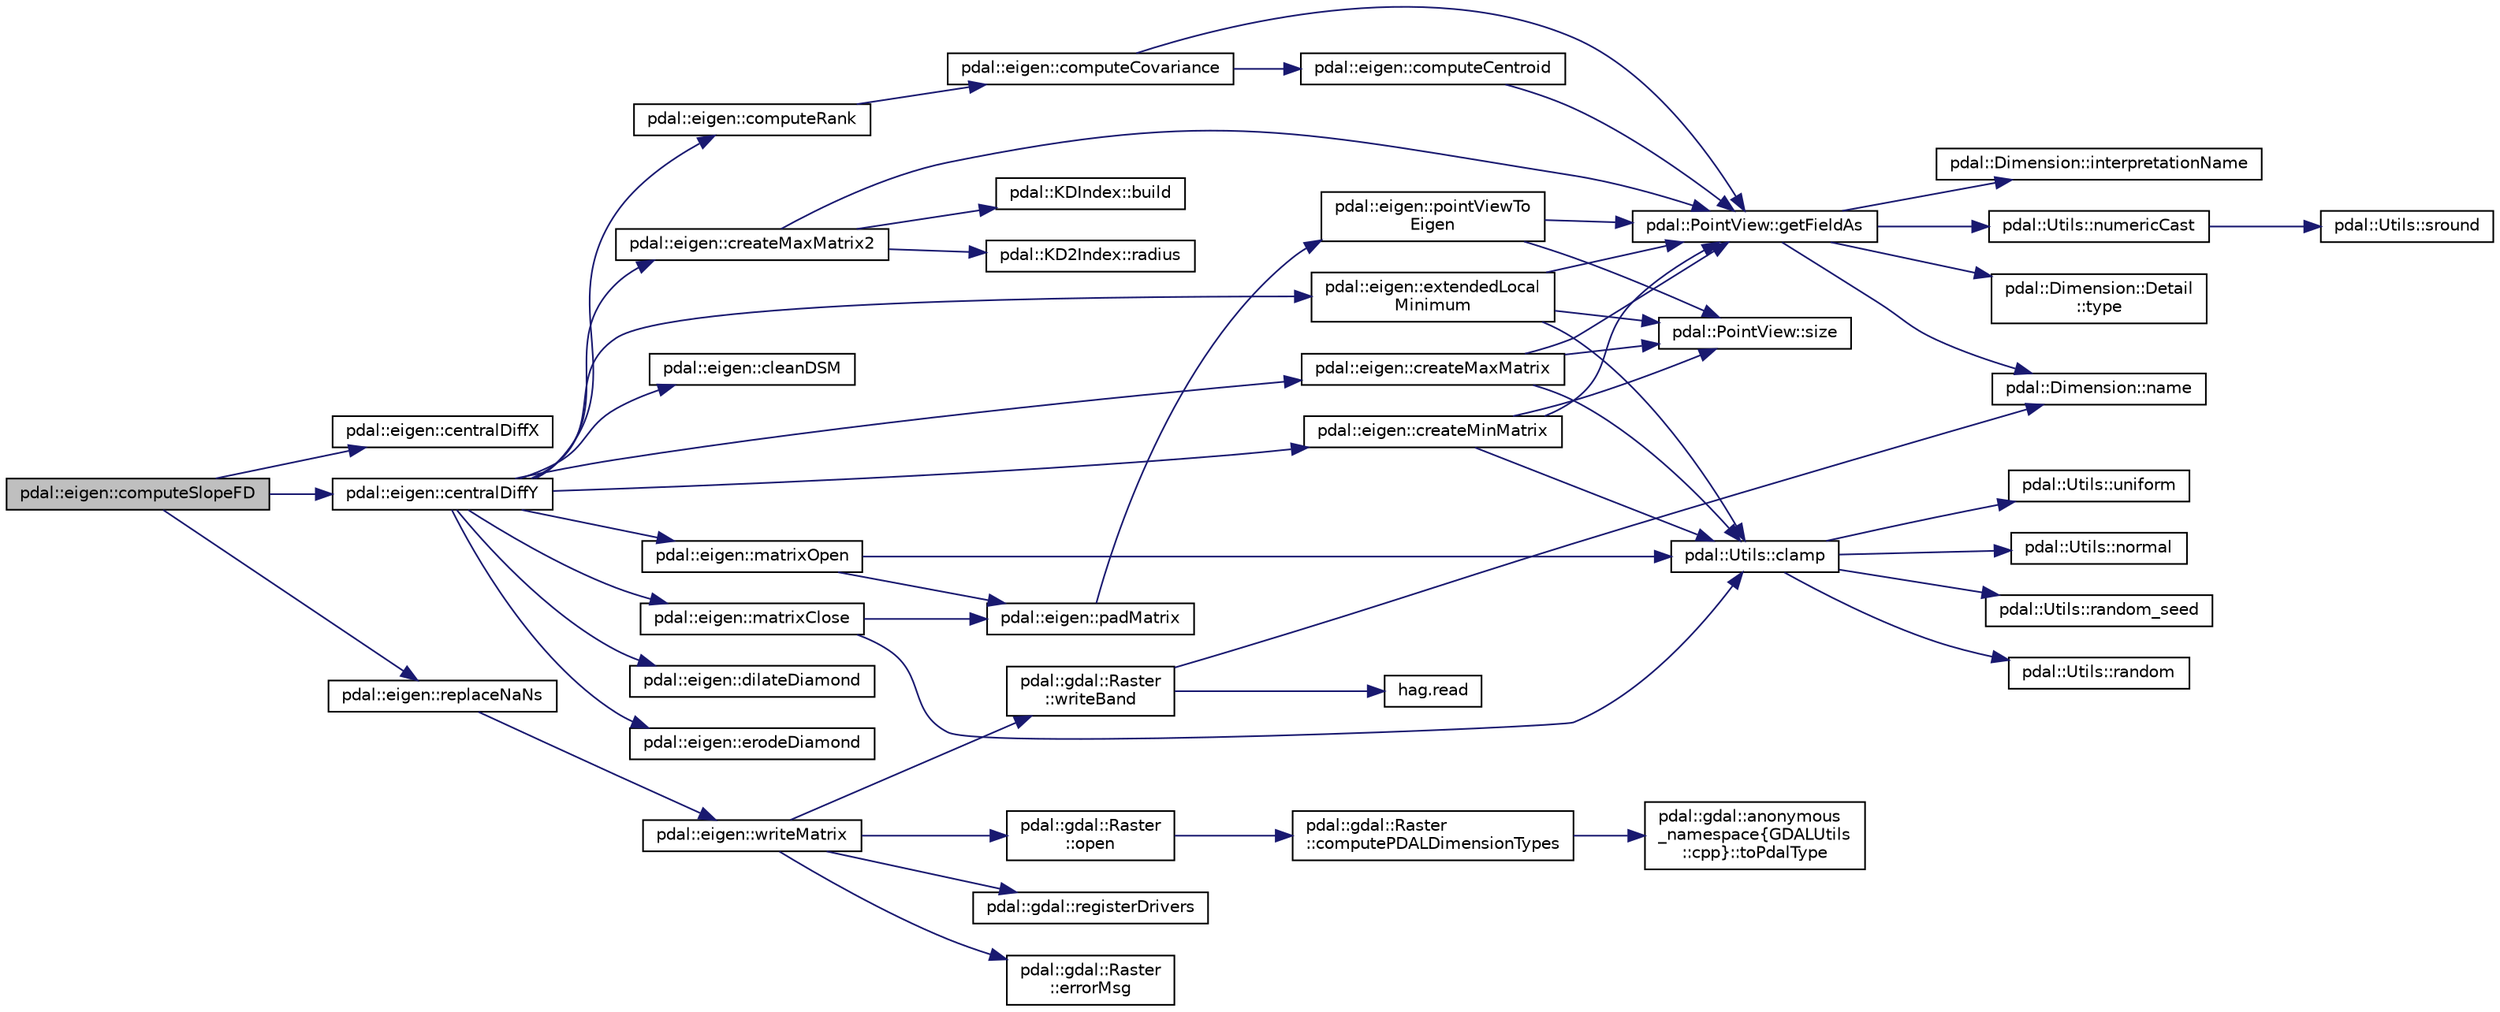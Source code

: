 digraph "pdal::eigen::computeSlopeFD"
{
  edge [fontname="Helvetica",fontsize="10",labelfontname="Helvetica",labelfontsize="10"];
  node [fontname="Helvetica",fontsize="10",shape=record];
  rankdir="LR";
  Node1 [label="pdal::eigen::computeSlopeFD",height=0.2,width=0.4,color="black", fillcolor="grey75", style="filled", fontcolor="black"];
  Node1 -> Node2 [color="midnightblue",fontsize="10",style="solid",fontname="Helvetica"];
  Node2 [label="pdal::eigen::centralDiffX",height=0.2,width=0.4,color="black", fillcolor="white", style="filled",URL="$namespacepdal_1_1eigen.html#a9d2898f01e56d3058c9288d32754c6c9"];
  Node1 -> Node3 [color="midnightblue",fontsize="10",style="solid",fontname="Helvetica"];
  Node3 [label="pdal::eigen::centralDiffY",height=0.2,width=0.4,color="black", fillcolor="white", style="filled",URL="$namespacepdal_1_1eigen.html#ab66d3e2ad4a22c909e99668dd0ab6f5d"];
  Node3 -> Node4 [color="midnightblue",fontsize="10",style="solid",fontname="Helvetica"];
  Node4 [label="pdal::eigen::cleanDSM",height=0.2,width=0.4,color="black", fillcolor="white", style="filled",URL="$namespacepdal_1_1eigen.html#a32c810bf98284fc6082ccccb3f4eedc5"];
  Node3 -> Node5 [color="midnightblue",fontsize="10",style="solid",fontname="Helvetica"];
  Node5 [label="pdal::eigen::computeRank",height=0.2,width=0.4,color="black", fillcolor="white", style="filled",URL="$namespacepdal_1_1eigen.html#a19247293524a59ec2c829c20fca832f7"];
  Node5 -> Node6 [color="midnightblue",fontsize="10",style="solid",fontname="Helvetica"];
  Node6 [label="pdal::eigen::computeCovariance",height=0.2,width=0.4,color="black", fillcolor="white", style="filled",URL="$namespacepdal_1_1eigen.html#a90d92be03d31009bbd1a4575c766eff0"];
  Node6 -> Node7 [color="midnightblue",fontsize="10",style="solid",fontname="Helvetica"];
  Node7 [label="pdal::eigen::computeCentroid",height=0.2,width=0.4,color="black", fillcolor="white", style="filled",URL="$namespacepdal_1_1eigen.html#a77a9913ed3d09f4d6105909e8ad4a5e5"];
  Node7 -> Node8 [color="midnightblue",fontsize="10",style="solid",fontname="Helvetica"];
  Node8 [label="pdal::PointView::getFieldAs",height=0.2,width=0.4,color="black", fillcolor="white", style="filled",URL="$classpdal_1_1PointView.html#a4c594a6d2a469e594988194ccf125a15"];
  Node8 -> Node9 [color="midnightblue",fontsize="10",style="solid",fontname="Helvetica"];
  Node9 [label="pdal::Dimension::interpretationName",height=0.2,width=0.4,color="black", fillcolor="white", style="filled",URL="$namespacepdal_1_1Dimension.html#acc41232ae1e707d6c928ffb9a56592d3"];
  Node8 -> Node10 [color="midnightblue",fontsize="10",style="solid",fontname="Helvetica"];
  Node10 [label="pdal::Dimension::name",height=0.2,width=0.4,color="black", fillcolor="white", style="filled",URL="$namespacepdal_1_1Dimension.html#af3176b0b7e6b4be000317846cf7c2718"];
  Node8 -> Node11 [color="midnightblue",fontsize="10",style="solid",fontname="Helvetica"];
  Node11 [label="pdal::Utils::numericCast",height=0.2,width=0.4,color="black", fillcolor="white", style="filled",URL="$namespacepdal_1_1Utils.html#a33d614ac71aa03aaa5c10a242c4d14ac"];
  Node11 -> Node12 [color="midnightblue",fontsize="10",style="solid",fontname="Helvetica"];
  Node12 [label="pdal::Utils::sround",height=0.2,width=0.4,color="black", fillcolor="white", style="filled",URL="$namespacepdal_1_1Utils.html#a06833597f1fc4287966cfa0867128e59"];
  Node8 -> Node13 [color="midnightblue",fontsize="10",style="solid",fontname="Helvetica"];
  Node13 [label="pdal::Dimension::Detail\l::type",height=0.2,width=0.4,color="black", fillcolor="white", style="filled",URL="$classpdal_1_1Dimension_1_1Detail.html#adf5961976b7fce3d90a0dddd50519a7c"];
  Node6 -> Node8 [color="midnightblue",fontsize="10",style="solid",fontname="Helvetica"];
  Node3 -> Node14 [color="midnightblue",fontsize="10",style="solid",fontname="Helvetica"];
  Node14 [label="pdal::eigen::createMaxMatrix",height=0.2,width=0.4,color="black", fillcolor="white", style="filled",URL="$namespacepdal_1_1eigen.html#a9eb56b77a9f1daac90fe69149299e901"];
  Node14 -> Node15 [color="midnightblue",fontsize="10",style="solid",fontname="Helvetica"];
  Node15 [label="pdal::PointView::size",height=0.2,width=0.4,color="black", fillcolor="white", style="filled",URL="$classpdal_1_1PointView.html#a4c2fba9b5d7a61f19a558bb08405555d"];
  Node14 -> Node8 [color="midnightblue",fontsize="10",style="solid",fontname="Helvetica"];
  Node14 -> Node16 [color="midnightblue",fontsize="10",style="solid",fontname="Helvetica"];
  Node16 [label="pdal::Utils::clamp",height=0.2,width=0.4,color="black", fillcolor="white", style="filled",URL="$namespacepdal_1_1Utils.html#af9895f466e24147ed204408cc271579d",tooltip="Clamp value to given bounds. "];
  Node16 -> Node17 [color="midnightblue",fontsize="10",style="solid",fontname="Helvetica"];
  Node17 [label="pdal::Utils::random_seed",height=0.2,width=0.4,color="black", fillcolor="white", style="filled",URL="$namespacepdal_1_1Utils.html#ad02787dce6b6f45473604bc9fe7e9c10"];
  Node16 -> Node18 [color="midnightblue",fontsize="10",style="solid",fontname="Helvetica"];
  Node18 [label="pdal::Utils::random",height=0.2,width=0.4,color="black", fillcolor="white", style="filled",URL="$namespacepdal_1_1Utils.html#ae307965bf4f08edcc45fbe8599c0eddc"];
  Node16 -> Node19 [color="midnightblue",fontsize="10",style="solid",fontname="Helvetica"];
  Node19 [label="pdal::Utils::uniform",height=0.2,width=0.4,color="black", fillcolor="white", style="filled",URL="$namespacepdal_1_1Utils.html#ae21c6270b839374408725a65e3dcd4b1"];
  Node16 -> Node20 [color="midnightblue",fontsize="10",style="solid",fontname="Helvetica"];
  Node20 [label="pdal::Utils::normal",height=0.2,width=0.4,color="black", fillcolor="white", style="filled",URL="$namespacepdal_1_1Utils.html#a811546a69a0e444b3060f63ae4a797c7"];
  Node3 -> Node21 [color="midnightblue",fontsize="10",style="solid",fontname="Helvetica"];
  Node21 [label="pdal::eigen::createMaxMatrix2",height=0.2,width=0.4,color="black", fillcolor="white", style="filled",URL="$namespacepdal_1_1eigen.html#a07e6e0633883fbc9b7c33e7dbaa29b10"];
  Node21 -> Node22 [color="midnightblue",fontsize="10",style="solid",fontname="Helvetica"];
  Node22 [label="pdal::KDIndex::build",height=0.2,width=0.4,color="black", fillcolor="white", style="filled",URL="$classpdal_1_1KDIndex.html#ad179eda54c39330a0e06ec2bebee9c26"];
  Node21 -> Node23 [color="midnightblue",fontsize="10",style="solid",fontname="Helvetica"];
  Node23 [label="pdal::KD2Index::radius",height=0.2,width=0.4,color="black", fillcolor="white", style="filled",URL="$classpdal_1_1KD2Index.html#a2edc070bb35fc19188076794b7d742e0"];
  Node21 -> Node8 [color="midnightblue",fontsize="10",style="solid",fontname="Helvetica"];
  Node3 -> Node24 [color="midnightblue",fontsize="10",style="solid",fontname="Helvetica"];
  Node24 [label="pdal::eigen::createMinMatrix",height=0.2,width=0.4,color="black", fillcolor="white", style="filled",URL="$namespacepdal_1_1eigen.html#aa987b7cbf37504e39491b728eb906da3"];
  Node24 -> Node15 [color="midnightblue",fontsize="10",style="solid",fontname="Helvetica"];
  Node24 -> Node8 [color="midnightblue",fontsize="10",style="solid",fontname="Helvetica"];
  Node24 -> Node16 [color="midnightblue",fontsize="10",style="solid",fontname="Helvetica"];
  Node3 -> Node25 [color="midnightblue",fontsize="10",style="solid",fontname="Helvetica"];
  Node25 [label="pdal::eigen::dilateDiamond",height=0.2,width=0.4,color="black", fillcolor="white", style="filled",URL="$namespacepdal_1_1eigen.html#a0d6815d7fd34883bed5d5161281f2f90"];
  Node3 -> Node26 [color="midnightblue",fontsize="10",style="solid",fontname="Helvetica"];
  Node26 [label="pdal::eigen::erodeDiamond",height=0.2,width=0.4,color="black", fillcolor="white", style="filled",URL="$namespacepdal_1_1eigen.html#a78a0eed5d6753db18fc57da7ce6c2661"];
  Node3 -> Node27 [color="midnightblue",fontsize="10",style="solid",fontname="Helvetica"];
  Node27 [label="pdal::eigen::extendedLocal\lMinimum",height=0.2,width=0.4,color="black", fillcolor="white", style="filled",URL="$namespacepdal_1_1eigen.html#a06de07ba3b8cc9060e3a34d6e3d234d8"];
  Node27 -> Node15 [color="midnightblue",fontsize="10",style="solid",fontname="Helvetica"];
  Node27 -> Node8 [color="midnightblue",fontsize="10",style="solid",fontname="Helvetica"];
  Node27 -> Node16 [color="midnightblue",fontsize="10",style="solid",fontname="Helvetica"];
  Node3 -> Node28 [color="midnightblue",fontsize="10",style="solid",fontname="Helvetica"];
  Node28 [label="pdal::eigen::matrixClose",height=0.2,width=0.4,color="black", fillcolor="white", style="filled",URL="$namespacepdal_1_1eigen.html#ade2a0efe83a67d121acebd437c4cef8e"];
  Node28 -> Node29 [color="midnightblue",fontsize="10",style="solid",fontname="Helvetica"];
  Node29 [label="pdal::eigen::padMatrix",height=0.2,width=0.4,color="black", fillcolor="white", style="filled",URL="$namespacepdal_1_1eigen.html#a4aae1c885fc7ff09ed79b410d0021957"];
  Node29 -> Node30 [color="midnightblue",fontsize="10",style="solid",fontname="Helvetica"];
  Node30 [label="pdal::eigen::pointViewTo\lEigen",height=0.2,width=0.4,color="black", fillcolor="white", style="filled",URL="$namespacepdal_1_1eigen.html#a8cca9caad55d997fe9e961272c2cea8c"];
  Node30 -> Node15 [color="midnightblue",fontsize="10",style="solid",fontname="Helvetica"];
  Node30 -> Node8 [color="midnightblue",fontsize="10",style="solid",fontname="Helvetica"];
  Node28 -> Node16 [color="midnightblue",fontsize="10",style="solid",fontname="Helvetica"];
  Node3 -> Node31 [color="midnightblue",fontsize="10",style="solid",fontname="Helvetica"];
  Node31 [label="pdal::eigen::matrixOpen",height=0.2,width=0.4,color="black", fillcolor="white", style="filled",URL="$namespacepdal_1_1eigen.html#a91aec584e0fc953b3d9309d76efad840"];
  Node31 -> Node29 [color="midnightblue",fontsize="10",style="solid",fontname="Helvetica"];
  Node31 -> Node16 [color="midnightblue",fontsize="10",style="solid",fontname="Helvetica"];
  Node1 -> Node32 [color="midnightblue",fontsize="10",style="solid",fontname="Helvetica"];
  Node32 [label="pdal::eigen::replaceNaNs",height=0.2,width=0.4,color="black", fillcolor="white", style="filled",URL="$namespacepdal_1_1eigen.html#a35788c656b7df1abc230e9f5dee0b27e"];
  Node32 -> Node33 [color="midnightblue",fontsize="10",style="solid",fontname="Helvetica"];
  Node33 [label="pdal::eigen::writeMatrix",height=0.2,width=0.4,color="black", fillcolor="white", style="filled",URL="$namespacepdal_1_1eigen.html#a8c61c44faa1808c232cad3aaa7076761"];
  Node33 -> Node34 [color="midnightblue",fontsize="10",style="solid",fontname="Helvetica"];
  Node34 [label="pdal::gdal::registerDrivers",height=0.2,width=0.4,color="black", fillcolor="white", style="filled",URL="$namespacepdal_1_1gdal.html#a35a1ae3b5fe64517230477135fae8569"];
  Node33 -> Node35 [color="midnightblue",fontsize="10",style="solid",fontname="Helvetica"];
  Node35 [label="pdal::gdal::Raster\l::open",height=0.2,width=0.4,color="black", fillcolor="white", style="filled",URL="$classpdal_1_1gdal_1_1Raster.html#a786f113aff9d7035013ecb452453c63f"];
  Node35 -> Node36 [color="midnightblue",fontsize="10",style="solid",fontname="Helvetica"];
  Node36 [label="pdal::gdal::Raster\l::computePDALDimensionTypes",height=0.2,width=0.4,color="black", fillcolor="white", style="filled",URL="$classpdal_1_1gdal_1_1Raster.html#a579b7ee19bb782f215ae7ed2bc9227ff"];
  Node36 -> Node37 [color="midnightblue",fontsize="10",style="solid",fontname="Helvetica"];
  Node37 [label="pdal::gdal::anonymous\l_namespace\{GDALUtils\l::cpp\}::toPdalType",height=0.2,width=0.4,color="black", fillcolor="white", style="filled",URL="$namespacepdal_1_1gdal_1_1anonymous__namespace_02GDALUtils_8cpp_03.html#a5cd4d24a0e9cb19eb9dda7d3c3278a3d"];
  Node33 -> Node38 [color="midnightblue",fontsize="10",style="solid",fontname="Helvetica"];
  Node38 [label="pdal::gdal::Raster\l::errorMsg",height=0.2,width=0.4,color="black", fillcolor="white", style="filled",URL="$classpdal_1_1gdal_1_1Raster.html#aa820961f31df413b678c1dd0c5ccb809"];
  Node33 -> Node39 [color="midnightblue",fontsize="10",style="solid",fontname="Helvetica"];
  Node39 [label="pdal::gdal::Raster\l::writeBand",height=0.2,width=0.4,color="black", fillcolor="white", style="filled",URL="$classpdal_1_1gdal_1_1Raster.html#aa335710203c5b336425570370669355c"];
  Node39 -> Node10 [color="midnightblue",fontsize="10",style="solid",fontname="Helvetica"];
  Node39 -> Node40 [color="midnightblue",fontsize="10",style="solid",fontname="Helvetica"];
  Node40 [label="hag.read",height=0.2,width=0.4,color="black", fillcolor="white", style="filled",URL="$namespacehag.html#acad63bbd5fdda01bf56ff6aae70a0192"];
}

